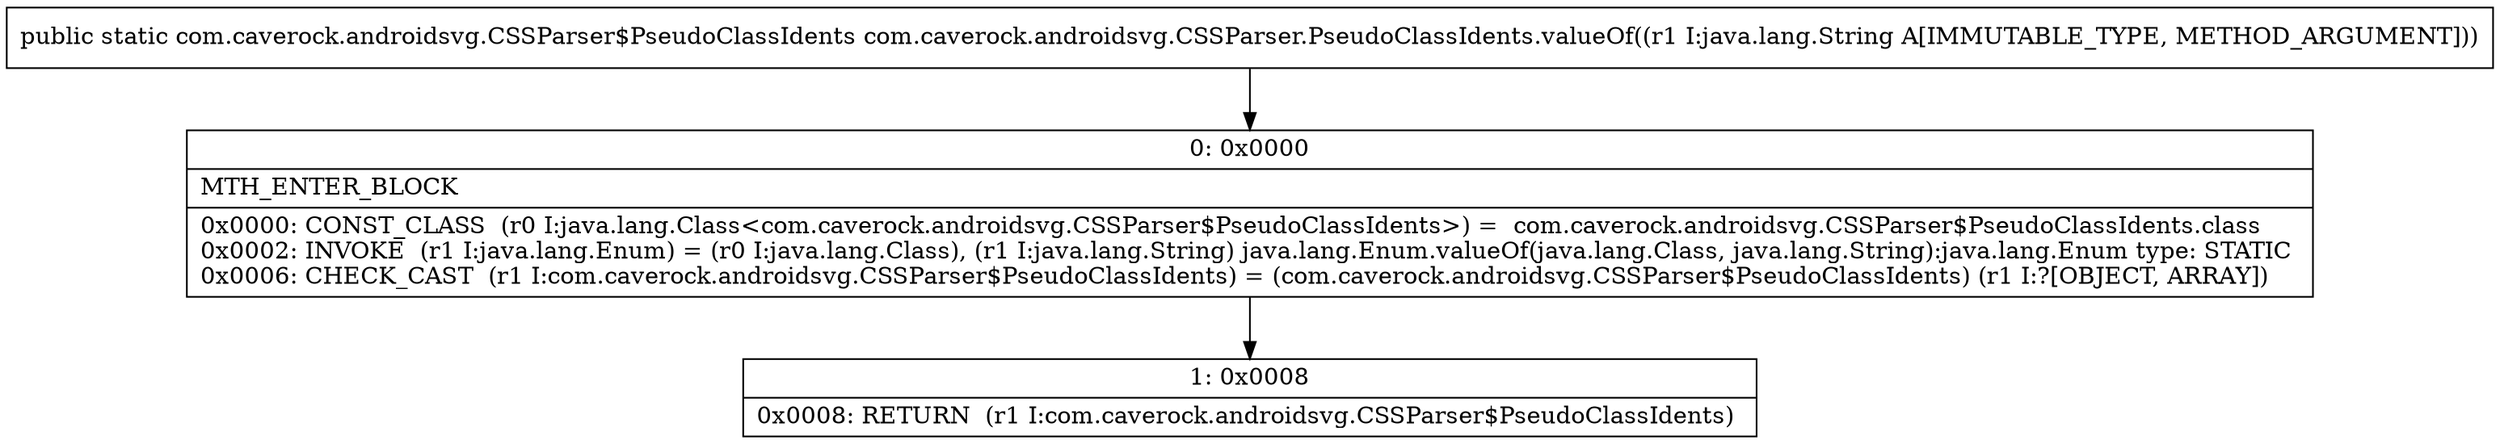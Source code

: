 digraph "CFG forcom.caverock.androidsvg.CSSParser.PseudoClassIdents.valueOf(Ljava\/lang\/String;)Lcom\/caverock\/androidsvg\/CSSParser$PseudoClassIdents;" {
Node_0 [shape=record,label="{0\:\ 0x0000|MTH_ENTER_BLOCK\l|0x0000: CONST_CLASS  (r0 I:java.lang.Class\<com.caverock.androidsvg.CSSParser$PseudoClassIdents\>) =  com.caverock.androidsvg.CSSParser$PseudoClassIdents.class \l0x0002: INVOKE  (r1 I:java.lang.Enum) = (r0 I:java.lang.Class), (r1 I:java.lang.String) java.lang.Enum.valueOf(java.lang.Class, java.lang.String):java.lang.Enum type: STATIC \l0x0006: CHECK_CAST  (r1 I:com.caverock.androidsvg.CSSParser$PseudoClassIdents) = (com.caverock.androidsvg.CSSParser$PseudoClassIdents) (r1 I:?[OBJECT, ARRAY]) \l}"];
Node_1 [shape=record,label="{1\:\ 0x0008|0x0008: RETURN  (r1 I:com.caverock.androidsvg.CSSParser$PseudoClassIdents) \l}"];
MethodNode[shape=record,label="{public static com.caverock.androidsvg.CSSParser$PseudoClassIdents com.caverock.androidsvg.CSSParser.PseudoClassIdents.valueOf((r1 I:java.lang.String A[IMMUTABLE_TYPE, METHOD_ARGUMENT])) }"];
MethodNode -> Node_0;
Node_0 -> Node_1;
}

